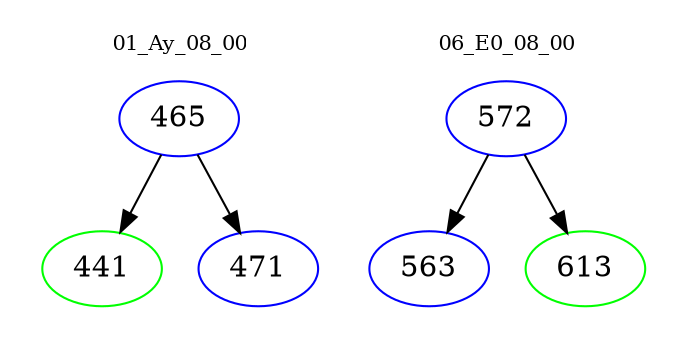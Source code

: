 digraph{
subgraph cluster_0 {
color = white
label = "01_Ay_08_00";
fontsize=10;
T0_465 [label="465", color="blue"]
T0_465 -> T0_441 [color="black"]
T0_441 [label="441", color="green"]
T0_465 -> T0_471 [color="black"]
T0_471 [label="471", color="blue"]
}
subgraph cluster_1 {
color = white
label = "06_E0_08_00";
fontsize=10;
T1_572 [label="572", color="blue"]
T1_572 -> T1_563 [color="black"]
T1_563 [label="563", color="blue"]
T1_572 -> T1_613 [color="black"]
T1_613 [label="613", color="green"]
}
}
